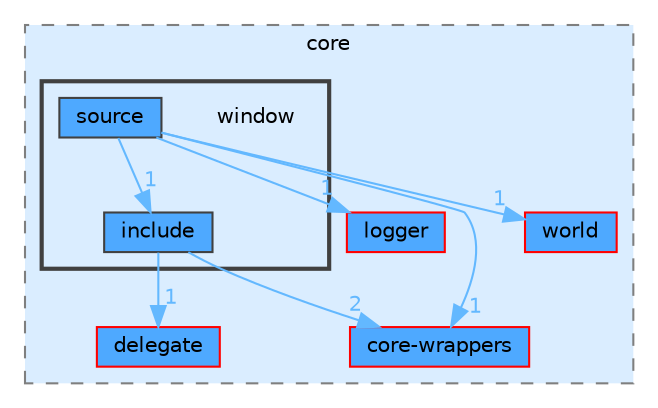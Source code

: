 digraph "lib/core/window"
{
 // LATEX_PDF_SIZE
  bgcolor="transparent";
  edge [fontname=Helvetica,fontsize=10,labelfontname=Helvetica,labelfontsize=10];
  node [fontname=Helvetica,fontsize=10,shape=box,height=0.2,width=0.4];
  compound=true
  subgraph clusterdir_a2d5e495f4b604d04f57d90095a59dd6 {
    graph [ bgcolor="#daedff", pencolor="grey50", label="core", fontname=Helvetica,fontsize=10 style="filled,dashed", URL="dir_a2d5e495f4b604d04f57d90095a59dd6.html",tooltip=""]
  dir_39dc3696face21c9d2fd0a35e1db30ee [label="delegate", fillcolor="#4ea9ff", color="red", style="filled", URL="dir_39dc3696face21c9d2fd0a35e1db30ee.html",tooltip=""];
  dir_3abd7e524b18be2791e1cb82bd099322 [label="logger", fillcolor="#4ea9ff", color="red", style="filled", URL="dir_3abd7e524b18be2791e1cb82bd099322.html",tooltip=""];
  dir_3ba74b92108d0f2a02e3c2f0f685a4ec [label="core-wrappers", fillcolor="#4ea9ff", color="red", style="filled", URL="dir_3ba74b92108d0f2a02e3c2f0f685a4ec.html",tooltip=""];
  dir_7eff1fcf245d21a0d58aab4335d9982c [label="world", fillcolor="#4ea9ff", color="red", style="filled", URL="dir_7eff1fcf245d21a0d58aab4335d9982c.html",tooltip=""];
  subgraph clusterdir_2eb4d6a0926ce6cd9d2287e910bc6883 {
    graph [ bgcolor="#daedff", pencolor="grey25", label="", fontname=Helvetica,fontsize=10 style="filled,bold", URL="dir_2eb4d6a0926ce6cd9d2287e910bc6883.html",tooltip=""]
    dir_2eb4d6a0926ce6cd9d2287e910bc6883 [shape=plaintext, label="window"];
  dir_11bddd5d24d9ce86372e919ed9d905c7 [label="include", fillcolor="#4ea9ff", color="grey25", style="filled", URL="dir_11bddd5d24d9ce86372e919ed9d905c7.html",tooltip=""];
  dir_783bc13c3327df7997627d1ea2147b84 [label="source", fillcolor="#4ea9ff", color="grey25", style="filled", URL="dir_783bc13c3327df7997627d1ea2147b84.html",tooltip=""];
  }
  }
  dir_11bddd5d24d9ce86372e919ed9d905c7->dir_39dc3696face21c9d2fd0a35e1db30ee [headlabel="1", labeldistance=1.5 headhref="dir_000009_000002.html" color="steelblue1" fontcolor="steelblue1"];
  dir_11bddd5d24d9ce86372e919ed9d905c7->dir_3ba74b92108d0f2a02e3c2f0f685a4ec [headlabel="2", labeldistance=1.5 headhref="dir_000009_000001.html" color="steelblue1" fontcolor="steelblue1"];
  dir_783bc13c3327df7997627d1ea2147b84->dir_11bddd5d24d9ce86372e919ed9d905c7 [headlabel="1", labeldistance=1.5 headhref="dir_000018_000009.html" color="steelblue1" fontcolor="steelblue1"];
  dir_783bc13c3327df7997627d1ea2147b84->dir_3abd7e524b18be2791e1cb82bd099322 [headlabel="1", labeldistance=1.5 headhref="dir_000018_000013.html" color="steelblue1" fontcolor="steelblue1"];
  dir_783bc13c3327df7997627d1ea2147b84->dir_3ba74b92108d0f2a02e3c2f0f685a4ec [headlabel="1", labeldistance=1.5 headhref="dir_000018_000001.html" color="steelblue1" fontcolor="steelblue1"];
  dir_783bc13c3327df7997627d1ea2147b84->dir_7eff1fcf245d21a0d58aab4335d9982c [headlabel="1", labeldistance=1.5 headhref="dir_000018_000021.html" color="steelblue1" fontcolor="steelblue1"];
}
